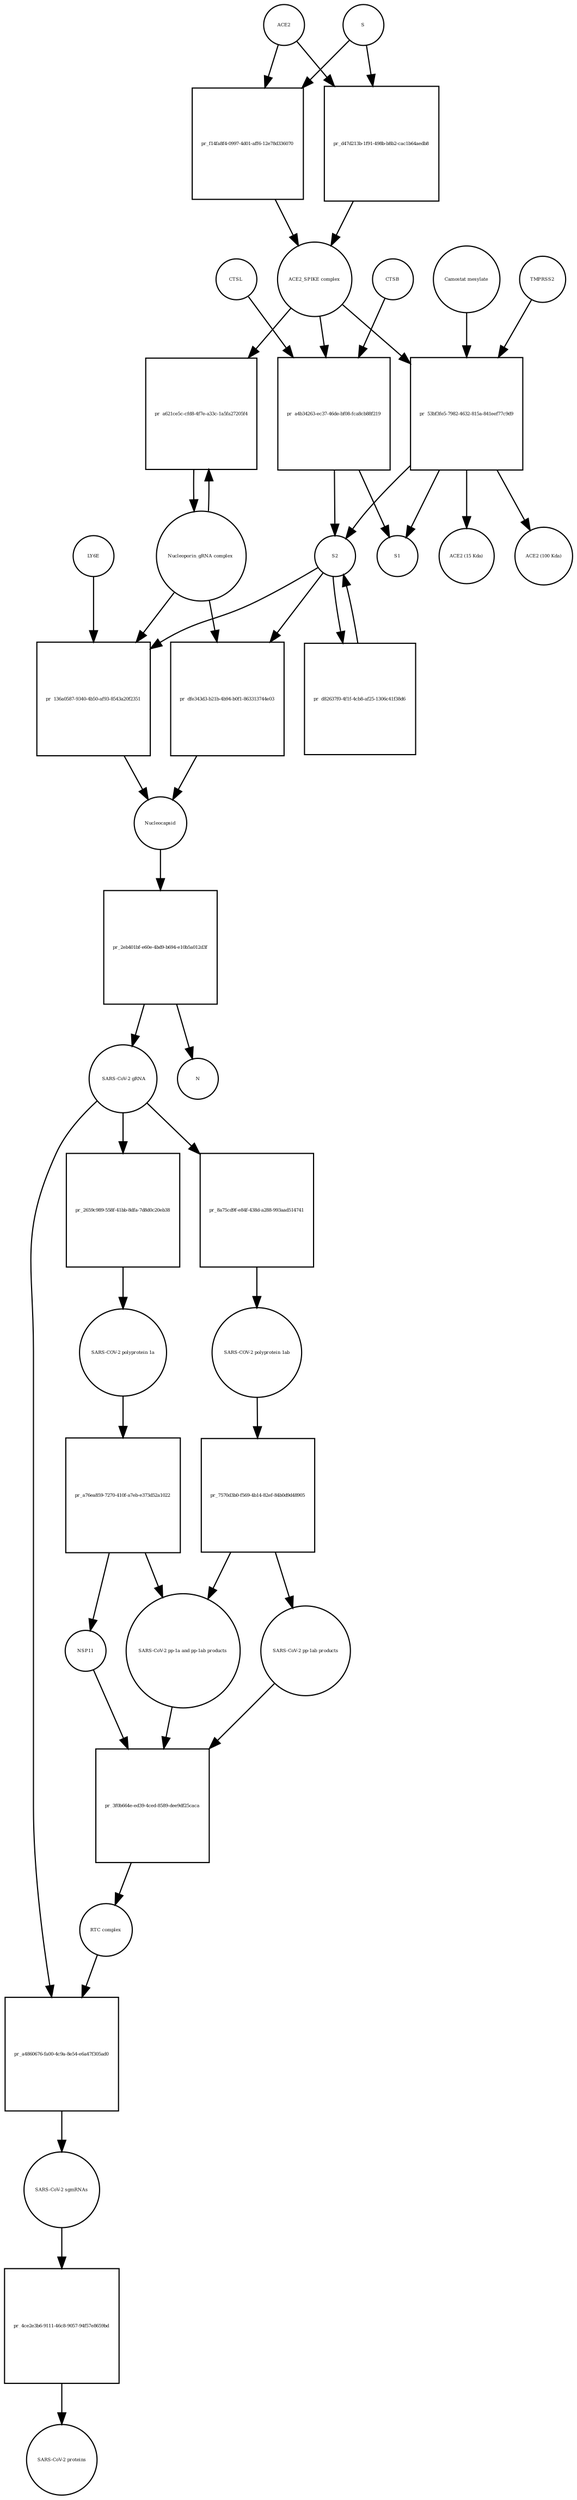 strict digraph  {
ACE2 [annotation="", bipartite=0, cls=macromolecule, fontsize=4, label=ACE2, shape=circle];
"pr_f14fa8f4-0997-4d01-aff6-12e78d336070" [annotation="", bipartite=1, cls=process, fontsize=4, label="pr_f14fa8f4-0997-4d01-aff6-12e78d336070", shape=square];
"ACE2_SPIKE complex" [annotation="", bipartite=0, cls=complex, fontsize=4, label="ACE2_SPIKE complex", shape=circle];
S [annotation="", bipartite=0, cls="macromolecule multimer", fontsize=4, label=S, shape=circle];
"Nucleoporin_gRNA complex " [annotation="", bipartite=0, cls=complex, fontsize=4, label="Nucleoporin_gRNA complex ", shape=circle];
"pr_a621ce5c-cfd8-4f7e-a33c-1a5fa27205f4" [annotation="", bipartite=1, cls=process, fontsize=4, label="pr_a621ce5c-cfd8-4f7e-a33c-1a5fa27205f4", shape=square];
"pr_a4b34263-ec37-46de-bf08-fca8cb88f219" [annotation="", bipartite=1, cls=process, fontsize=4, label="pr_a4b34263-ec37-46de-bf08-fca8cb88f219", shape=square];
S2 [annotation="", bipartite=0, cls=macromolecule, fontsize=4, label=S2, shape=circle];
CTSB [annotation="", bipartite=0, cls=macromolecule, fontsize=4, label=CTSB, shape=circle];
CTSL [annotation="", bipartite=0, cls=macromolecule, fontsize=4, label=CTSL, shape=circle];
S1 [annotation="", bipartite=0, cls=macromolecule, fontsize=4, label=S1, shape=circle];
"pr_53bf3fe5-7982-4632-815a-841eef77c9d9" [annotation="", bipartite=1, cls=process, fontsize=4, label="pr_53bf3fe5-7982-4632-815a-841eef77c9d9", shape=square];
TMPRSS2 [annotation="", bipartite=0, cls=macromolecule, fontsize=4, label=TMPRSS2, shape=circle];
"Camostat mesylate" [annotation="urn_miriam_pubchem.compound_2536", bipartite=0, cls="simple chemical", fontsize=4, label="Camostat mesylate", shape=circle];
"ACE2 (15 Kda)" [annotation="", bipartite=0, cls=macromolecule, fontsize=4, label="ACE2 (15 Kda)", shape=circle];
"ACE2 (100 Kda)" [annotation="", bipartite=0, cls=macromolecule, fontsize=4, label="ACE2 (100 Kda)", shape=circle];
"pr_d47d213b-1f91-498b-b8b2-cac1b64aedb8" [annotation="", bipartite=1, cls=process, fontsize=4, label="pr_d47d213b-1f91-498b-b8b2-cac1b64aedb8", shape=square];
"pr_136a0587-9340-4b50-af93-8543a20f2351" [annotation="", bipartite=1, cls=process, fontsize=4, label="pr_136a0587-9340-4b50-af93-8543a20f2351", shape=square];
Nucleocapsid [annotation="", bipartite=0, cls=complex, fontsize=4, label=Nucleocapsid, shape=circle];
LY6E [annotation="", bipartite=0, cls=macromolecule, fontsize=4, label=LY6E, shape=circle];
"pr_d82637f0-4f1f-4cb8-af25-1306c41f38d6" [annotation="", bipartite=1, cls=process, fontsize=4, label="pr_d82637f0-4f1f-4cb8-af25-1306c41f38d6", shape=square];
"pr_dfe343d3-b21b-4b94-b0f1-863313744e03" [annotation="", bipartite=1, cls=process, fontsize=4, label="pr_dfe343d3-b21b-4b94-b0f1-863313744e03", shape=square];
" SARS-CoV-2 gRNA" [annotation="", bipartite=0, cls="nucleic acid feature", fontsize=4, label=" SARS-CoV-2 gRNA", shape=circle];
"pr_8a75cd9f-e84f-438d-a288-993aad514741" [annotation="", bipartite=1, cls=process, fontsize=4, label="pr_8a75cd9f-e84f-438d-a288-993aad514741", shape=square];
"SARS-COV-2 polyprotein 1ab" [annotation="", bipartite=0, cls=macromolecule, fontsize=4, label="SARS-COV-2 polyprotein 1ab", shape=circle];
"pr_2eb401bf-e60e-4bd9-b694-e10b5a012d3f" [annotation="", bipartite=1, cls=process, fontsize=4, label="pr_2eb401bf-e60e-4bd9-b694-e10b5a012d3f", shape=square];
N [annotation="", bipartite=0, cls=macromolecule, fontsize=4, label=N, shape=circle];
"pr_a4860676-fa00-4c9a-8e54-e6a47f305ad0" [annotation="", bipartite=1, cls=process, fontsize=4, label="pr_a4860676-fa00-4c9a-8e54-e6a47f305ad0", shape=square];
"SARS-CoV-2 sgmRNAs" [annotation="", bipartite=0, cls=complex, fontsize=4, label="SARS-CoV-2 sgmRNAs", shape=circle];
"RTC complex" [annotation="", bipartite=0, cls=complex, fontsize=4, label="RTC complex", shape=circle];
"pr_4ce2e3b6-9111-46c8-9057-94f57e8659bd" [annotation="", bipartite=1, cls=process, fontsize=4, label="pr_4ce2e3b6-9111-46c8-9057-94f57e8659bd", shape=square];
"SARS-CoV-2 proteins" [annotation="", bipartite=0, cls=complex, fontsize=4, label="SARS-CoV-2 proteins", shape=circle];
"pr_7570d3b0-f569-4b14-82ef-84b0d9d48905" [annotation="", bipartite=1, cls=process, fontsize=4, label="pr_7570d3b0-f569-4b14-82ef-84b0d9d48905", shape=square];
"SARS-CoV-2 pp-1ab products" [annotation="", bipartite=0, cls=complex, fontsize=4, label="SARS-CoV-2 pp-1ab products", shape=circle];
"SARS-CoV-2 pp-1a and pp-1ab products" [annotation="", bipartite=0, cls=complex, fontsize=4, label="SARS-CoV-2 pp-1a and pp-1ab products", shape=circle];
"pr_3f0b664e-ed39-4ced-8589-dee9df25caca" [annotation="", bipartite=1, cls=process, fontsize=4, label="pr_3f0b664e-ed39-4ced-8589-dee9df25caca", shape=square];
NSP11 [annotation="", bipartite=0, cls=macromolecule, fontsize=4, label=NSP11, shape=circle];
"SARS-COV-2 polyprotein 1a" [annotation="", bipartite=0, cls=macromolecule, fontsize=4, label="SARS-COV-2 polyprotein 1a", shape=circle];
"pr_a76ea859-7270-410f-a7eb-e373d52a1022" [annotation="", bipartite=1, cls=process, fontsize=4, label="pr_a76ea859-7270-410f-a7eb-e373d52a1022", shape=square];
"pr_2659c989-558f-41bb-8dfa-7d8d0c20eb38" [annotation="", bipartite=1, cls=process, fontsize=4, label="pr_2659c989-558f-41bb-8dfa-7d8d0c20eb38", shape=square];
ACE2 -> "pr_f14fa8f4-0997-4d01-aff6-12e78d336070"  [annotation="", interaction_type=consumption];
ACE2 -> "pr_d47d213b-1f91-498b-b8b2-cac1b64aedb8"  [annotation="", interaction_type=consumption];
"pr_f14fa8f4-0997-4d01-aff6-12e78d336070" -> "ACE2_SPIKE complex"  [annotation="", interaction_type=production];
"ACE2_SPIKE complex" -> "pr_a621ce5c-cfd8-4f7e-a33c-1a5fa27205f4"  [annotation="urn_miriam_pubmed_32142651|urn_miriam_pubmed_32094589", interaction_type=stimulation];
"ACE2_SPIKE complex" -> "pr_a4b34263-ec37-46de-bf08-fca8cb88f219"  [annotation="", interaction_type=consumption];
"ACE2_SPIKE complex" -> "pr_53bf3fe5-7982-4632-815a-841eef77c9d9"  [annotation="", interaction_type=consumption];
S -> "pr_f14fa8f4-0997-4d01-aff6-12e78d336070"  [annotation="", interaction_type=consumption];
S -> "pr_d47d213b-1f91-498b-b8b2-cac1b64aedb8"  [annotation="", interaction_type=consumption];
"Nucleoporin_gRNA complex " -> "pr_a621ce5c-cfd8-4f7e-a33c-1a5fa27205f4"  [annotation="", interaction_type=consumption];
"Nucleoporin_gRNA complex " -> "pr_136a0587-9340-4b50-af93-8543a20f2351"  [annotation="", interaction_type=consumption];
"Nucleoporin_gRNA complex " -> "pr_dfe343d3-b21b-4b94-b0f1-863313744e03"  [annotation="", interaction_type=consumption];
"pr_a621ce5c-cfd8-4f7e-a33c-1a5fa27205f4" -> "Nucleoporin_gRNA complex "  [annotation="", interaction_type=production];
"pr_a4b34263-ec37-46de-bf08-fca8cb88f219" -> S2  [annotation="", interaction_type=production];
"pr_a4b34263-ec37-46de-bf08-fca8cb88f219" -> S1  [annotation="", interaction_type=production];
S2 -> "pr_136a0587-9340-4b50-af93-8543a20f2351"  [annotation="urn_miriam_doi_10.1101%2F2020.03.05.979260|urn_miriam_doi_10.1101%2F2020.04.02.021469", interaction_type=stimulation];
S2 -> "pr_d82637f0-4f1f-4cb8-af25-1306c41f38d6"  [annotation="", interaction_type=consumption];
S2 -> "pr_dfe343d3-b21b-4b94-b0f1-863313744e03"  [annotation="", interaction_type=stimulation];
CTSB -> "pr_a4b34263-ec37-46de-bf08-fca8cb88f219"  [annotation=urn_miriam_pubmed_32142651, interaction_type=catalysis];
CTSL -> "pr_a4b34263-ec37-46de-bf08-fca8cb88f219"  [annotation=urn_miriam_pubmed_32142651, interaction_type=catalysis];
"pr_53bf3fe5-7982-4632-815a-841eef77c9d9" -> S2  [annotation="", interaction_type=production];
"pr_53bf3fe5-7982-4632-815a-841eef77c9d9" -> S1  [annotation="", interaction_type=production];
"pr_53bf3fe5-7982-4632-815a-841eef77c9d9" -> "ACE2 (15 Kda)"  [annotation="", interaction_type=production];
"pr_53bf3fe5-7982-4632-815a-841eef77c9d9" -> "ACE2 (100 Kda)"  [annotation="", interaction_type=production];
TMPRSS2 -> "pr_53bf3fe5-7982-4632-815a-841eef77c9d9"  [annotation="urn_miriam_pubmed_32142651|urn_miriam_pubmed_32094589|urn_miriam_pubmed_24227843", interaction_type=catalysis];
"Camostat mesylate" -> "pr_53bf3fe5-7982-4632-815a-841eef77c9d9"  [annotation="urn_miriam_pubmed_32142651|urn_miriam_pubmed_32094589|urn_miriam_pubmed_24227843", interaction_type=inhibition];
"pr_d47d213b-1f91-498b-b8b2-cac1b64aedb8" -> "ACE2_SPIKE complex"  [annotation="", interaction_type=production];
"pr_136a0587-9340-4b50-af93-8543a20f2351" -> Nucleocapsid  [annotation="", interaction_type=production];
Nucleocapsid -> "pr_2eb401bf-e60e-4bd9-b694-e10b5a012d3f"  [annotation="", interaction_type=consumption];
LY6E -> "pr_136a0587-9340-4b50-af93-8543a20f2351"  [annotation="urn_miriam_doi_10.1101%2F2020.03.05.979260|urn_miriam_doi_10.1101%2F2020.04.02.021469", interaction_type=inhibition];
"pr_d82637f0-4f1f-4cb8-af25-1306c41f38d6" -> S2  [annotation="", interaction_type=production];
"pr_dfe343d3-b21b-4b94-b0f1-863313744e03" -> Nucleocapsid  [annotation="", interaction_type=production];
" SARS-CoV-2 gRNA" -> "pr_8a75cd9f-e84f-438d-a288-993aad514741"  [annotation="", interaction_type=consumption];
" SARS-CoV-2 gRNA" -> "pr_a4860676-fa00-4c9a-8e54-e6a47f305ad0"  [annotation="", interaction_type=consumption];
" SARS-CoV-2 gRNA" -> "pr_2659c989-558f-41bb-8dfa-7d8d0c20eb38"  [annotation="", interaction_type=consumption];
"pr_8a75cd9f-e84f-438d-a288-993aad514741" -> "SARS-COV-2 polyprotein 1ab"  [annotation="", interaction_type=production];
"SARS-COV-2 polyprotein 1ab" -> "pr_7570d3b0-f569-4b14-82ef-84b0d9d48905"  [annotation=urn_miriam_pubmed_31226023, interaction_type=catalysis];
"pr_2eb401bf-e60e-4bd9-b694-e10b5a012d3f" -> " SARS-CoV-2 gRNA"  [annotation="", interaction_type=production];
"pr_2eb401bf-e60e-4bd9-b694-e10b5a012d3f" -> N  [annotation="", interaction_type=production];
"pr_a4860676-fa00-4c9a-8e54-e6a47f305ad0" -> "SARS-CoV-2 sgmRNAs"  [annotation="", interaction_type=production];
"SARS-CoV-2 sgmRNAs" -> "pr_4ce2e3b6-9111-46c8-9057-94f57e8659bd"  [annotation="", interaction_type=consumption];
"RTC complex" -> "pr_a4860676-fa00-4c9a-8e54-e6a47f305ad0"  [annotation=urn_miriam_pubmed_31226023, interaction_type="necessary stimulation"];
"pr_4ce2e3b6-9111-46c8-9057-94f57e8659bd" -> "SARS-CoV-2 proteins"  [annotation="", interaction_type=production];
"pr_7570d3b0-f569-4b14-82ef-84b0d9d48905" -> "SARS-CoV-2 pp-1ab products"  [annotation="", interaction_type=production];
"pr_7570d3b0-f569-4b14-82ef-84b0d9d48905" -> "SARS-CoV-2 pp-1a and pp-1ab products"  [annotation="", interaction_type=production];
"SARS-CoV-2 pp-1ab products" -> "pr_3f0b664e-ed39-4ced-8589-dee9df25caca"  [annotation="", interaction_type=consumption];
"SARS-CoV-2 pp-1a and pp-1ab products" -> "pr_3f0b664e-ed39-4ced-8589-dee9df25caca"  [annotation="", interaction_type=consumption];
"pr_3f0b664e-ed39-4ced-8589-dee9df25caca" -> "RTC complex"  [annotation="", interaction_type=production];
NSP11 -> "pr_3f0b664e-ed39-4ced-8589-dee9df25caca"  [annotation="", interaction_type=consumption];
"SARS-COV-2 polyprotein 1a" -> "pr_a76ea859-7270-410f-a7eb-e373d52a1022"  [annotation=urn_miriam_pubmed_31226023, interaction_type=catalysis];
"pr_a76ea859-7270-410f-a7eb-e373d52a1022" -> NSP11  [annotation="", interaction_type=production];
"pr_a76ea859-7270-410f-a7eb-e373d52a1022" -> "SARS-CoV-2 pp-1a and pp-1ab products"  [annotation="", interaction_type=production];
"pr_2659c989-558f-41bb-8dfa-7d8d0c20eb38" -> "SARS-COV-2 polyprotein 1a"  [annotation="", interaction_type=production];
}
